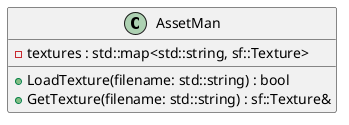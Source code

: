 @startuml Snake

class AssetMan{
    - textures : std::map<std::string, sf::Texture>
    + LoadTexture(filename: std::string) : bool
    + GetTexture(filename: std::string) : sf::Texture&
}

@enduml